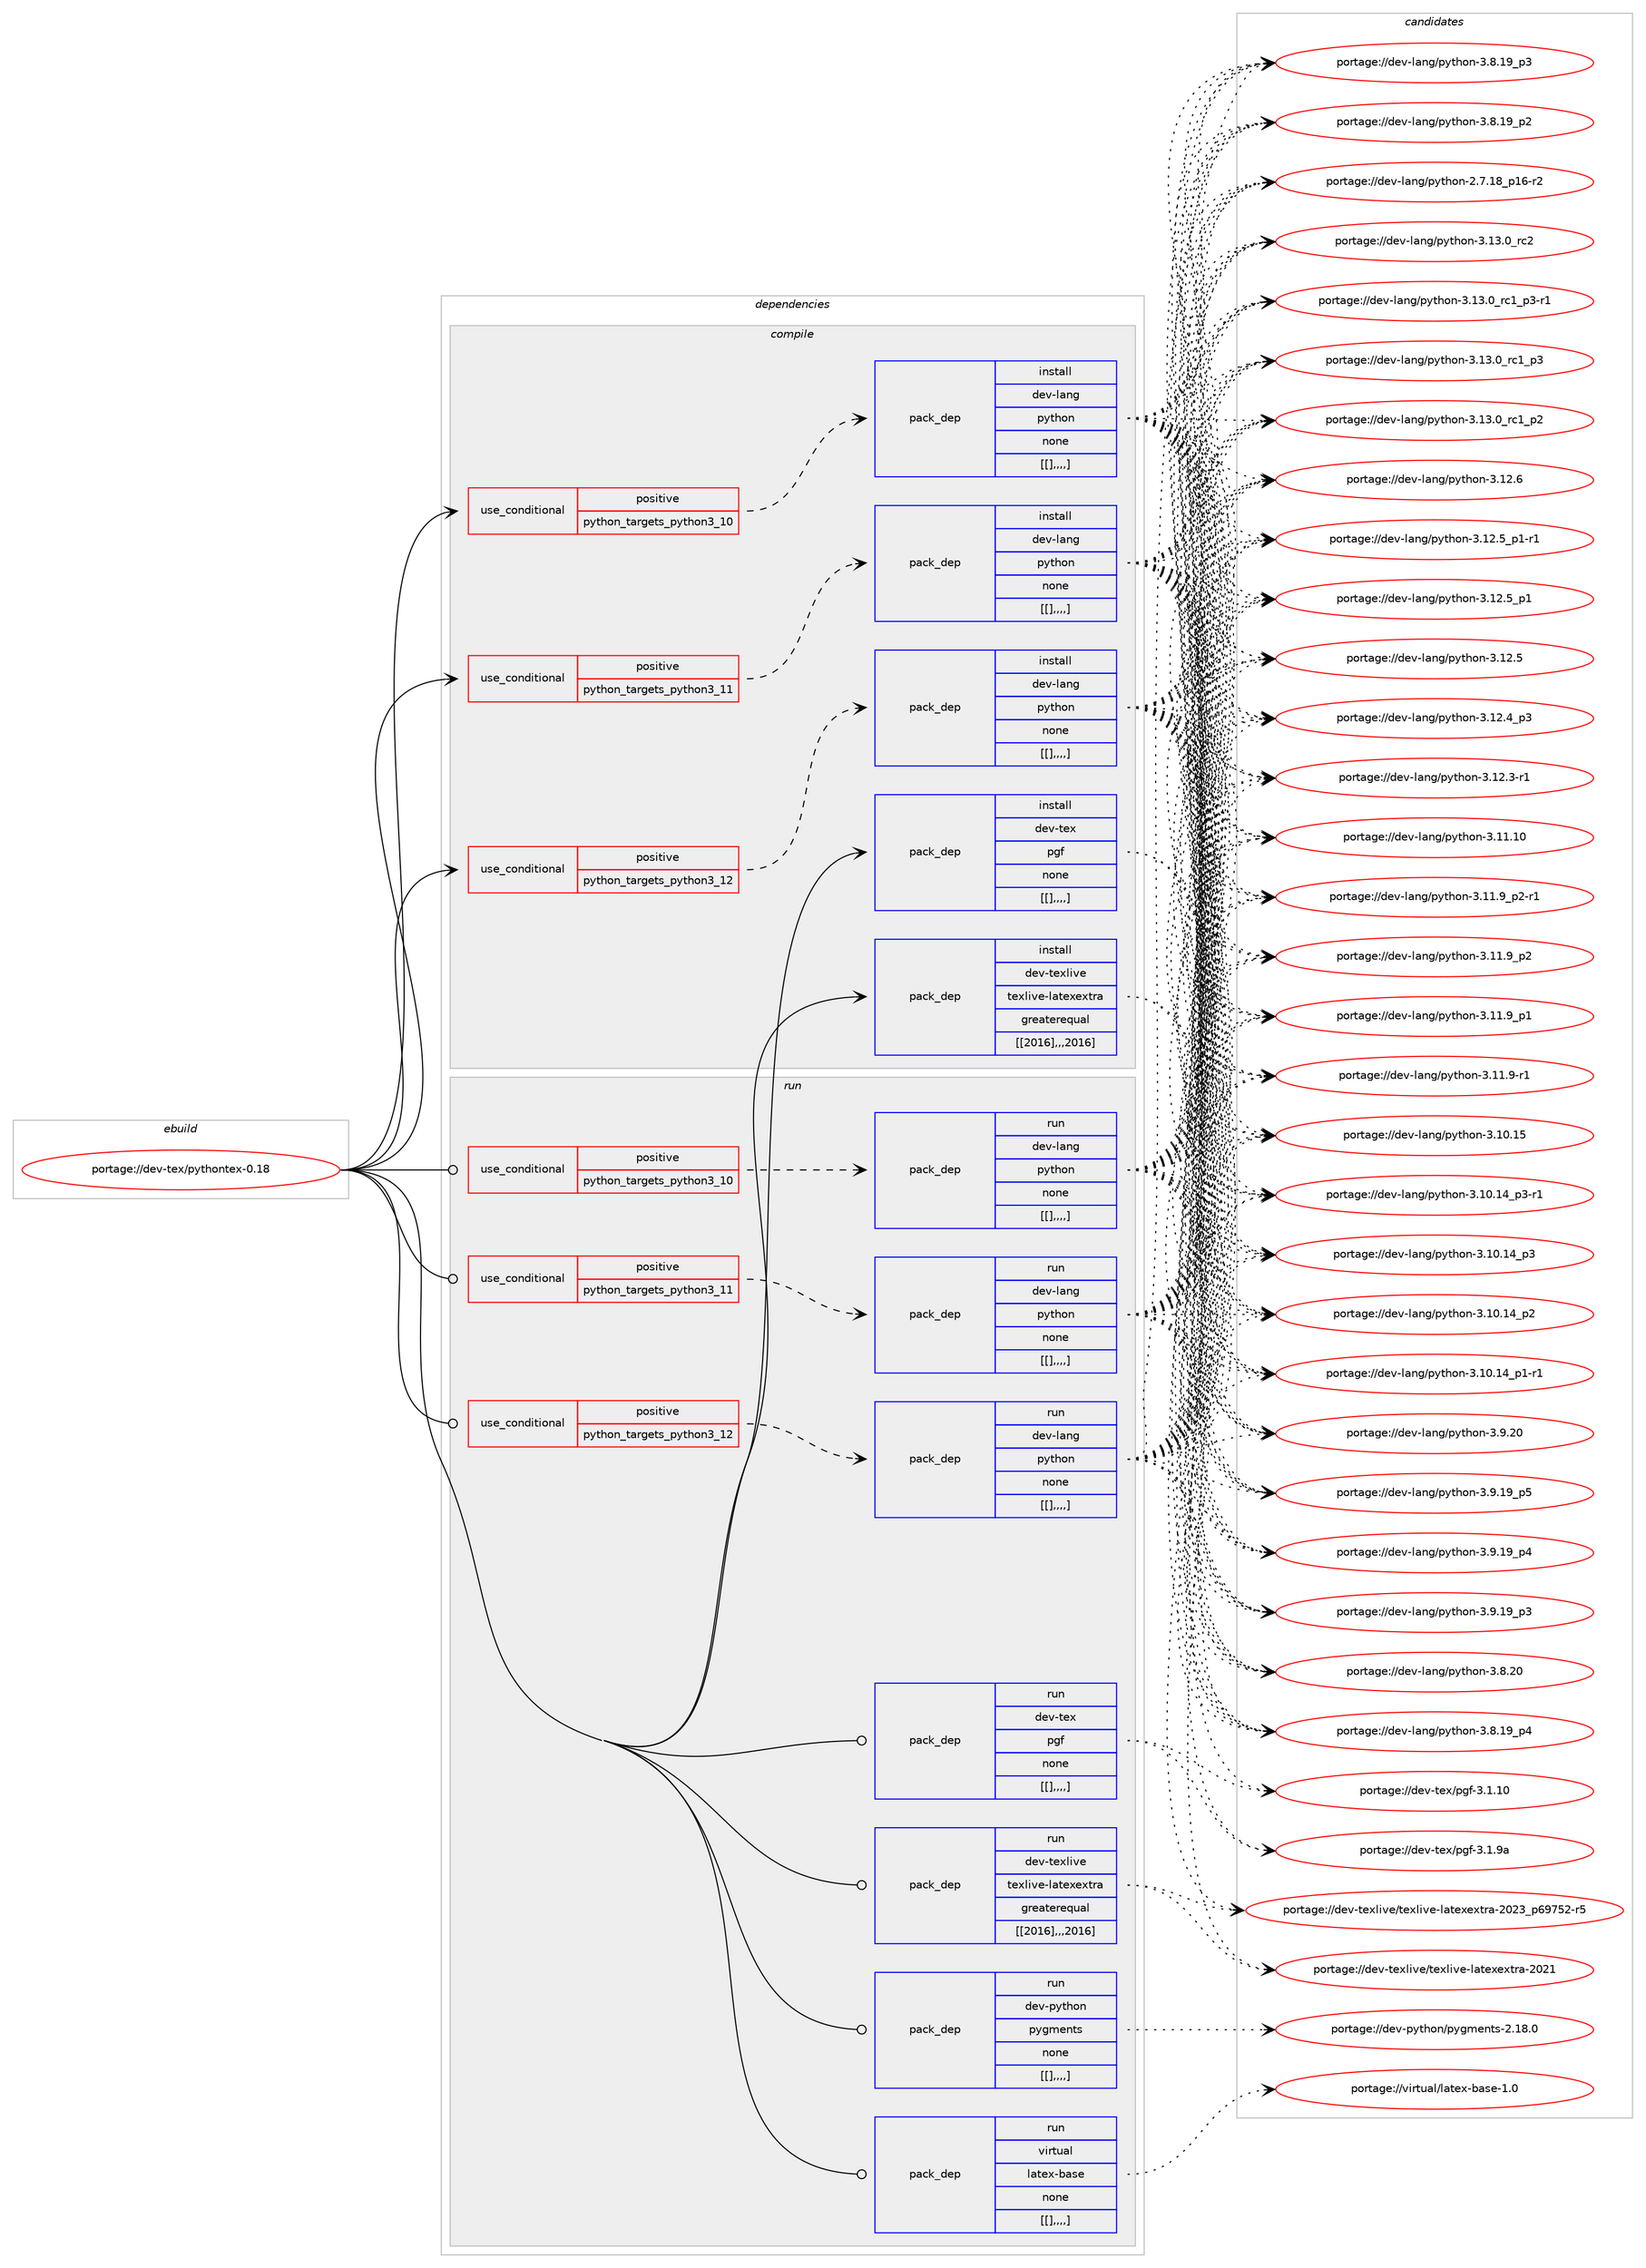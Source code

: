 digraph prolog {

# *************
# Graph options
# *************

newrank=true;
concentrate=true;
compound=true;
graph [rankdir=LR,fontname=Helvetica,fontsize=10,ranksep=1.5];#, ranksep=2.5, nodesep=0.2];
edge  [arrowhead=vee];
node  [fontname=Helvetica,fontsize=10];

# **********
# The ebuild
# **********

subgraph cluster_leftcol {
color=gray;
label=<<i>ebuild</i>>;
id [label="portage://dev-tex/pythontex-0.18", color=red, width=4, href="../dev-tex/pythontex-0.18.svg"];
}

# ****************
# The dependencies
# ****************

subgraph cluster_midcol {
color=gray;
label=<<i>dependencies</i>>;
subgraph cluster_compile {
fillcolor="#eeeeee";
style=filled;
label=<<i>compile</i>>;
subgraph cond60837 {
dependency213336 [label=<<TABLE BORDER="0" CELLBORDER="1" CELLSPACING="0" CELLPADDING="4"><TR><TD ROWSPAN="3" CELLPADDING="10">use_conditional</TD></TR><TR><TD>positive</TD></TR><TR><TD>python_targets_python3_10</TD></TR></TABLE>>, shape=none, color=red];
subgraph pack151113 {
dependency213337 [label=<<TABLE BORDER="0" CELLBORDER="1" CELLSPACING="0" CELLPADDING="4" WIDTH="220"><TR><TD ROWSPAN="6" CELLPADDING="30">pack_dep</TD></TR><TR><TD WIDTH="110">install</TD></TR><TR><TD>dev-lang</TD></TR><TR><TD>python</TD></TR><TR><TD>none</TD></TR><TR><TD>[[],,,,]</TD></TR></TABLE>>, shape=none, color=blue];
}
dependency213336:e -> dependency213337:w [weight=20,style="dashed",arrowhead="vee"];
}
id:e -> dependency213336:w [weight=20,style="solid",arrowhead="vee"];
subgraph cond60838 {
dependency213338 [label=<<TABLE BORDER="0" CELLBORDER="1" CELLSPACING="0" CELLPADDING="4"><TR><TD ROWSPAN="3" CELLPADDING="10">use_conditional</TD></TR><TR><TD>positive</TD></TR><TR><TD>python_targets_python3_11</TD></TR></TABLE>>, shape=none, color=red];
subgraph pack151114 {
dependency213339 [label=<<TABLE BORDER="0" CELLBORDER="1" CELLSPACING="0" CELLPADDING="4" WIDTH="220"><TR><TD ROWSPAN="6" CELLPADDING="30">pack_dep</TD></TR><TR><TD WIDTH="110">install</TD></TR><TR><TD>dev-lang</TD></TR><TR><TD>python</TD></TR><TR><TD>none</TD></TR><TR><TD>[[],,,,]</TD></TR></TABLE>>, shape=none, color=blue];
}
dependency213338:e -> dependency213339:w [weight=20,style="dashed",arrowhead="vee"];
}
id:e -> dependency213338:w [weight=20,style="solid",arrowhead="vee"];
subgraph cond60839 {
dependency213340 [label=<<TABLE BORDER="0" CELLBORDER="1" CELLSPACING="0" CELLPADDING="4"><TR><TD ROWSPAN="3" CELLPADDING="10">use_conditional</TD></TR><TR><TD>positive</TD></TR><TR><TD>python_targets_python3_12</TD></TR></TABLE>>, shape=none, color=red];
subgraph pack151115 {
dependency213341 [label=<<TABLE BORDER="0" CELLBORDER="1" CELLSPACING="0" CELLPADDING="4" WIDTH="220"><TR><TD ROWSPAN="6" CELLPADDING="30">pack_dep</TD></TR><TR><TD WIDTH="110">install</TD></TR><TR><TD>dev-lang</TD></TR><TR><TD>python</TD></TR><TR><TD>none</TD></TR><TR><TD>[[],,,,]</TD></TR></TABLE>>, shape=none, color=blue];
}
dependency213340:e -> dependency213341:w [weight=20,style="dashed",arrowhead="vee"];
}
id:e -> dependency213340:w [weight=20,style="solid",arrowhead="vee"];
subgraph pack151116 {
dependency213342 [label=<<TABLE BORDER="0" CELLBORDER="1" CELLSPACING="0" CELLPADDING="4" WIDTH="220"><TR><TD ROWSPAN="6" CELLPADDING="30">pack_dep</TD></TR><TR><TD WIDTH="110">install</TD></TR><TR><TD>dev-tex</TD></TR><TR><TD>pgf</TD></TR><TR><TD>none</TD></TR><TR><TD>[[],,,,]</TD></TR></TABLE>>, shape=none, color=blue];
}
id:e -> dependency213342:w [weight=20,style="solid",arrowhead="vee"];
subgraph pack151117 {
dependency213343 [label=<<TABLE BORDER="0" CELLBORDER="1" CELLSPACING="0" CELLPADDING="4" WIDTH="220"><TR><TD ROWSPAN="6" CELLPADDING="30">pack_dep</TD></TR><TR><TD WIDTH="110">install</TD></TR><TR><TD>dev-texlive</TD></TR><TR><TD>texlive-latexextra</TD></TR><TR><TD>greaterequal</TD></TR><TR><TD>[[2016],,,2016]</TD></TR></TABLE>>, shape=none, color=blue];
}
id:e -> dependency213343:w [weight=20,style="solid",arrowhead="vee"];
}
subgraph cluster_compileandrun {
fillcolor="#eeeeee";
style=filled;
label=<<i>compile and run</i>>;
}
subgraph cluster_run {
fillcolor="#eeeeee";
style=filled;
label=<<i>run</i>>;
subgraph cond60840 {
dependency213344 [label=<<TABLE BORDER="0" CELLBORDER="1" CELLSPACING="0" CELLPADDING="4"><TR><TD ROWSPAN="3" CELLPADDING="10">use_conditional</TD></TR><TR><TD>positive</TD></TR><TR><TD>python_targets_python3_10</TD></TR></TABLE>>, shape=none, color=red];
subgraph pack151118 {
dependency213345 [label=<<TABLE BORDER="0" CELLBORDER="1" CELLSPACING="0" CELLPADDING="4" WIDTH="220"><TR><TD ROWSPAN="6" CELLPADDING="30">pack_dep</TD></TR><TR><TD WIDTH="110">run</TD></TR><TR><TD>dev-lang</TD></TR><TR><TD>python</TD></TR><TR><TD>none</TD></TR><TR><TD>[[],,,,]</TD></TR></TABLE>>, shape=none, color=blue];
}
dependency213344:e -> dependency213345:w [weight=20,style="dashed",arrowhead="vee"];
}
id:e -> dependency213344:w [weight=20,style="solid",arrowhead="odot"];
subgraph cond60841 {
dependency213346 [label=<<TABLE BORDER="0" CELLBORDER="1" CELLSPACING="0" CELLPADDING="4"><TR><TD ROWSPAN="3" CELLPADDING="10">use_conditional</TD></TR><TR><TD>positive</TD></TR><TR><TD>python_targets_python3_11</TD></TR></TABLE>>, shape=none, color=red];
subgraph pack151119 {
dependency213347 [label=<<TABLE BORDER="0" CELLBORDER="1" CELLSPACING="0" CELLPADDING="4" WIDTH="220"><TR><TD ROWSPAN="6" CELLPADDING="30">pack_dep</TD></TR><TR><TD WIDTH="110">run</TD></TR><TR><TD>dev-lang</TD></TR><TR><TD>python</TD></TR><TR><TD>none</TD></TR><TR><TD>[[],,,,]</TD></TR></TABLE>>, shape=none, color=blue];
}
dependency213346:e -> dependency213347:w [weight=20,style="dashed",arrowhead="vee"];
}
id:e -> dependency213346:w [weight=20,style="solid",arrowhead="odot"];
subgraph cond60842 {
dependency213348 [label=<<TABLE BORDER="0" CELLBORDER="1" CELLSPACING="0" CELLPADDING="4"><TR><TD ROWSPAN="3" CELLPADDING="10">use_conditional</TD></TR><TR><TD>positive</TD></TR><TR><TD>python_targets_python3_12</TD></TR></TABLE>>, shape=none, color=red];
subgraph pack151120 {
dependency213349 [label=<<TABLE BORDER="0" CELLBORDER="1" CELLSPACING="0" CELLPADDING="4" WIDTH="220"><TR><TD ROWSPAN="6" CELLPADDING="30">pack_dep</TD></TR><TR><TD WIDTH="110">run</TD></TR><TR><TD>dev-lang</TD></TR><TR><TD>python</TD></TR><TR><TD>none</TD></TR><TR><TD>[[],,,,]</TD></TR></TABLE>>, shape=none, color=blue];
}
dependency213348:e -> dependency213349:w [weight=20,style="dashed",arrowhead="vee"];
}
id:e -> dependency213348:w [weight=20,style="solid",arrowhead="odot"];
subgraph pack151121 {
dependency213350 [label=<<TABLE BORDER="0" CELLBORDER="1" CELLSPACING="0" CELLPADDING="4" WIDTH="220"><TR><TD ROWSPAN="6" CELLPADDING="30">pack_dep</TD></TR><TR><TD WIDTH="110">run</TD></TR><TR><TD>dev-python</TD></TR><TR><TD>pygments</TD></TR><TR><TD>none</TD></TR><TR><TD>[[],,,,]</TD></TR></TABLE>>, shape=none, color=blue];
}
id:e -> dependency213350:w [weight=20,style="solid",arrowhead="odot"];
subgraph pack151122 {
dependency213351 [label=<<TABLE BORDER="0" CELLBORDER="1" CELLSPACING="0" CELLPADDING="4" WIDTH="220"><TR><TD ROWSPAN="6" CELLPADDING="30">pack_dep</TD></TR><TR><TD WIDTH="110">run</TD></TR><TR><TD>dev-tex</TD></TR><TR><TD>pgf</TD></TR><TR><TD>none</TD></TR><TR><TD>[[],,,,]</TD></TR></TABLE>>, shape=none, color=blue];
}
id:e -> dependency213351:w [weight=20,style="solid",arrowhead="odot"];
subgraph pack151123 {
dependency213352 [label=<<TABLE BORDER="0" CELLBORDER="1" CELLSPACING="0" CELLPADDING="4" WIDTH="220"><TR><TD ROWSPAN="6" CELLPADDING="30">pack_dep</TD></TR><TR><TD WIDTH="110">run</TD></TR><TR><TD>dev-texlive</TD></TR><TR><TD>texlive-latexextra</TD></TR><TR><TD>greaterequal</TD></TR><TR><TD>[[2016],,,2016]</TD></TR></TABLE>>, shape=none, color=blue];
}
id:e -> dependency213352:w [weight=20,style="solid",arrowhead="odot"];
subgraph pack151124 {
dependency213353 [label=<<TABLE BORDER="0" CELLBORDER="1" CELLSPACING="0" CELLPADDING="4" WIDTH="220"><TR><TD ROWSPAN="6" CELLPADDING="30">pack_dep</TD></TR><TR><TD WIDTH="110">run</TD></TR><TR><TD>virtual</TD></TR><TR><TD>latex-base</TD></TR><TR><TD>none</TD></TR><TR><TD>[[],,,,]</TD></TR></TABLE>>, shape=none, color=blue];
}
id:e -> dependency213353:w [weight=20,style="solid",arrowhead="odot"];
}
}

# **************
# The candidates
# **************

subgraph cluster_choices {
rank=same;
color=gray;
label=<<i>candidates</i>>;

subgraph choice151113 {
color=black;
nodesep=1;
choice10010111845108971101034711212111610411111045514649514648951149950 [label="portage://dev-lang/python-3.13.0_rc2", color=red, width=4,href="../dev-lang/python-3.13.0_rc2.svg"];
choice1001011184510897110103471121211161041111104551464951464895114994995112514511449 [label="portage://dev-lang/python-3.13.0_rc1_p3-r1", color=red, width=4,href="../dev-lang/python-3.13.0_rc1_p3-r1.svg"];
choice100101118451089711010347112121116104111110455146495146489511499499511251 [label="portage://dev-lang/python-3.13.0_rc1_p3", color=red, width=4,href="../dev-lang/python-3.13.0_rc1_p3.svg"];
choice100101118451089711010347112121116104111110455146495146489511499499511250 [label="portage://dev-lang/python-3.13.0_rc1_p2", color=red, width=4,href="../dev-lang/python-3.13.0_rc1_p2.svg"];
choice10010111845108971101034711212111610411111045514649504654 [label="portage://dev-lang/python-3.12.6", color=red, width=4,href="../dev-lang/python-3.12.6.svg"];
choice1001011184510897110103471121211161041111104551464950465395112494511449 [label="portage://dev-lang/python-3.12.5_p1-r1", color=red, width=4,href="../dev-lang/python-3.12.5_p1-r1.svg"];
choice100101118451089711010347112121116104111110455146495046539511249 [label="portage://dev-lang/python-3.12.5_p1", color=red, width=4,href="../dev-lang/python-3.12.5_p1.svg"];
choice10010111845108971101034711212111610411111045514649504653 [label="portage://dev-lang/python-3.12.5", color=red, width=4,href="../dev-lang/python-3.12.5.svg"];
choice100101118451089711010347112121116104111110455146495046529511251 [label="portage://dev-lang/python-3.12.4_p3", color=red, width=4,href="../dev-lang/python-3.12.4_p3.svg"];
choice100101118451089711010347112121116104111110455146495046514511449 [label="portage://dev-lang/python-3.12.3-r1", color=red, width=4,href="../dev-lang/python-3.12.3-r1.svg"];
choice1001011184510897110103471121211161041111104551464949464948 [label="portage://dev-lang/python-3.11.10", color=red, width=4,href="../dev-lang/python-3.11.10.svg"];
choice1001011184510897110103471121211161041111104551464949465795112504511449 [label="portage://dev-lang/python-3.11.9_p2-r1", color=red, width=4,href="../dev-lang/python-3.11.9_p2-r1.svg"];
choice100101118451089711010347112121116104111110455146494946579511250 [label="portage://dev-lang/python-3.11.9_p2", color=red, width=4,href="../dev-lang/python-3.11.9_p2.svg"];
choice100101118451089711010347112121116104111110455146494946579511249 [label="portage://dev-lang/python-3.11.9_p1", color=red, width=4,href="../dev-lang/python-3.11.9_p1.svg"];
choice100101118451089711010347112121116104111110455146494946574511449 [label="portage://dev-lang/python-3.11.9-r1", color=red, width=4,href="../dev-lang/python-3.11.9-r1.svg"];
choice1001011184510897110103471121211161041111104551464948464953 [label="portage://dev-lang/python-3.10.15", color=red, width=4,href="../dev-lang/python-3.10.15.svg"];
choice100101118451089711010347112121116104111110455146494846495295112514511449 [label="portage://dev-lang/python-3.10.14_p3-r1", color=red, width=4,href="../dev-lang/python-3.10.14_p3-r1.svg"];
choice10010111845108971101034711212111610411111045514649484649529511251 [label="portage://dev-lang/python-3.10.14_p3", color=red, width=4,href="../dev-lang/python-3.10.14_p3.svg"];
choice10010111845108971101034711212111610411111045514649484649529511250 [label="portage://dev-lang/python-3.10.14_p2", color=red, width=4,href="../dev-lang/python-3.10.14_p2.svg"];
choice100101118451089711010347112121116104111110455146494846495295112494511449 [label="portage://dev-lang/python-3.10.14_p1-r1", color=red, width=4,href="../dev-lang/python-3.10.14_p1-r1.svg"];
choice10010111845108971101034711212111610411111045514657465048 [label="portage://dev-lang/python-3.9.20", color=red, width=4,href="../dev-lang/python-3.9.20.svg"];
choice100101118451089711010347112121116104111110455146574649579511253 [label="portage://dev-lang/python-3.9.19_p5", color=red, width=4,href="../dev-lang/python-3.9.19_p5.svg"];
choice100101118451089711010347112121116104111110455146574649579511252 [label="portage://dev-lang/python-3.9.19_p4", color=red, width=4,href="../dev-lang/python-3.9.19_p4.svg"];
choice100101118451089711010347112121116104111110455146574649579511251 [label="portage://dev-lang/python-3.9.19_p3", color=red, width=4,href="../dev-lang/python-3.9.19_p3.svg"];
choice10010111845108971101034711212111610411111045514656465048 [label="portage://dev-lang/python-3.8.20", color=red, width=4,href="../dev-lang/python-3.8.20.svg"];
choice100101118451089711010347112121116104111110455146564649579511252 [label="portage://dev-lang/python-3.8.19_p4", color=red, width=4,href="../dev-lang/python-3.8.19_p4.svg"];
choice100101118451089711010347112121116104111110455146564649579511251 [label="portage://dev-lang/python-3.8.19_p3", color=red, width=4,href="../dev-lang/python-3.8.19_p3.svg"];
choice100101118451089711010347112121116104111110455146564649579511250 [label="portage://dev-lang/python-3.8.19_p2", color=red, width=4,href="../dev-lang/python-3.8.19_p2.svg"];
choice100101118451089711010347112121116104111110455046554649569511249544511450 [label="portage://dev-lang/python-2.7.18_p16-r2", color=red, width=4,href="../dev-lang/python-2.7.18_p16-r2.svg"];
dependency213337:e -> choice10010111845108971101034711212111610411111045514649514648951149950:w [style=dotted,weight="100"];
dependency213337:e -> choice1001011184510897110103471121211161041111104551464951464895114994995112514511449:w [style=dotted,weight="100"];
dependency213337:e -> choice100101118451089711010347112121116104111110455146495146489511499499511251:w [style=dotted,weight="100"];
dependency213337:e -> choice100101118451089711010347112121116104111110455146495146489511499499511250:w [style=dotted,weight="100"];
dependency213337:e -> choice10010111845108971101034711212111610411111045514649504654:w [style=dotted,weight="100"];
dependency213337:e -> choice1001011184510897110103471121211161041111104551464950465395112494511449:w [style=dotted,weight="100"];
dependency213337:e -> choice100101118451089711010347112121116104111110455146495046539511249:w [style=dotted,weight="100"];
dependency213337:e -> choice10010111845108971101034711212111610411111045514649504653:w [style=dotted,weight="100"];
dependency213337:e -> choice100101118451089711010347112121116104111110455146495046529511251:w [style=dotted,weight="100"];
dependency213337:e -> choice100101118451089711010347112121116104111110455146495046514511449:w [style=dotted,weight="100"];
dependency213337:e -> choice1001011184510897110103471121211161041111104551464949464948:w [style=dotted,weight="100"];
dependency213337:e -> choice1001011184510897110103471121211161041111104551464949465795112504511449:w [style=dotted,weight="100"];
dependency213337:e -> choice100101118451089711010347112121116104111110455146494946579511250:w [style=dotted,weight="100"];
dependency213337:e -> choice100101118451089711010347112121116104111110455146494946579511249:w [style=dotted,weight="100"];
dependency213337:e -> choice100101118451089711010347112121116104111110455146494946574511449:w [style=dotted,weight="100"];
dependency213337:e -> choice1001011184510897110103471121211161041111104551464948464953:w [style=dotted,weight="100"];
dependency213337:e -> choice100101118451089711010347112121116104111110455146494846495295112514511449:w [style=dotted,weight="100"];
dependency213337:e -> choice10010111845108971101034711212111610411111045514649484649529511251:w [style=dotted,weight="100"];
dependency213337:e -> choice10010111845108971101034711212111610411111045514649484649529511250:w [style=dotted,weight="100"];
dependency213337:e -> choice100101118451089711010347112121116104111110455146494846495295112494511449:w [style=dotted,weight="100"];
dependency213337:e -> choice10010111845108971101034711212111610411111045514657465048:w [style=dotted,weight="100"];
dependency213337:e -> choice100101118451089711010347112121116104111110455146574649579511253:w [style=dotted,weight="100"];
dependency213337:e -> choice100101118451089711010347112121116104111110455146574649579511252:w [style=dotted,weight="100"];
dependency213337:e -> choice100101118451089711010347112121116104111110455146574649579511251:w [style=dotted,weight="100"];
dependency213337:e -> choice10010111845108971101034711212111610411111045514656465048:w [style=dotted,weight="100"];
dependency213337:e -> choice100101118451089711010347112121116104111110455146564649579511252:w [style=dotted,weight="100"];
dependency213337:e -> choice100101118451089711010347112121116104111110455146564649579511251:w [style=dotted,weight="100"];
dependency213337:e -> choice100101118451089711010347112121116104111110455146564649579511250:w [style=dotted,weight="100"];
dependency213337:e -> choice100101118451089711010347112121116104111110455046554649569511249544511450:w [style=dotted,weight="100"];
}
subgraph choice151114 {
color=black;
nodesep=1;
choice10010111845108971101034711212111610411111045514649514648951149950 [label="portage://dev-lang/python-3.13.0_rc2", color=red, width=4,href="../dev-lang/python-3.13.0_rc2.svg"];
choice1001011184510897110103471121211161041111104551464951464895114994995112514511449 [label="portage://dev-lang/python-3.13.0_rc1_p3-r1", color=red, width=4,href="../dev-lang/python-3.13.0_rc1_p3-r1.svg"];
choice100101118451089711010347112121116104111110455146495146489511499499511251 [label="portage://dev-lang/python-3.13.0_rc1_p3", color=red, width=4,href="../dev-lang/python-3.13.0_rc1_p3.svg"];
choice100101118451089711010347112121116104111110455146495146489511499499511250 [label="portage://dev-lang/python-3.13.0_rc1_p2", color=red, width=4,href="../dev-lang/python-3.13.0_rc1_p2.svg"];
choice10010111845108971101034711212111610411111045514649504654 [label="portage://dev-lang/python-3.12.6", color=red, width=4,href="../dev-lang/python-3.12.6.svg"];
choice1001011184510897110103471121211161041111104551464950465395112494511449 [label="portage://dev-lang/python-3.12.5_p1-r1", color=red, width=4,href="../dev-lang/python-3.12.5_p1-r1.svg"];
choice100101118451089711010347112121116104111110455146495046539511249 [label="portage://dev-lang/python-3.12.5_p1", color=red, width=4,href="../dev-lang/python-3.12.5_p1.svg"];
choice10010111845108971101034711212111610411111045514649504653 [label="portage://dev-lang/python-3.12.5", color=red, width=4,href="../dev-lang/python-3.12.5.svg"];
choice100101118451089711010347112121116104111110455146495046529511251 [label="portage://dev-lang/python-3.12.4_p3", color=red, width=4,href="../dev-lang/python-3.12.4_p3.svg"];
choice100101118451089711010347112121116104111110455146495046514511449 [label="portage://dev-lang/python-3.12.3-r1", color=red, width=4,href="../dev-lang/python-3.12.3-r1.svg"];
choice1001011184510897110103471121211161041111104551464949464948 [label="portage://dev-lang/python-3.11.10", color=red, width=4,href="../dev-lang/python-3.11.10.svg"];
choice1001011184510897110103471121211161041111104551464949465795112504511449 [label="portage://dev-lang/python-3.11.9_p2-r1", color=red, width=4,href="../dev-lang/python-3.11.9_p2-r1.svg"];
choice100101118451089711010347112121116104111110455146494946579511250 [label="portage://dev-lang/python-3.11.9_p2", color=red, width=4,href="../dev-lang/python-3.11.9_p2.svg"];
choice100101118451089711010347112121116104111110455146494946579511249 [label="portage://dev-lang/python-3.11.9_p1", color=red, width=4,href="../dev-lang/python-3.11.9_p1.svg"];
choice100101118451089711010347112121116104111110455146494946574511449 [label="portage://dev-lang/python-3.11.9-r1", color=red, width=4,href="../dev-lang/python-3.11.9-r1.svg"];
choice1001011184510897110103471121211161041111104551464948464953 [label="portage://dev-lang/python-3.10.15", color=red, width=4,href="../dev-lang/python-3.10.15.svg"];
choice100101118451089711010347112121116104111110455146494846495295112514511449 [label="portage://dev-lang/python-3.10.14_p3-r1", color=red, width=4,href="../dev-lang/python-3.10.14_p3-r1.svg"];
choice10010111845108971101034711212111610411111045514649484649529511251 [label="portage://dev-lang/python-3.10.14_p3", color=red, width=4,href="../dev-lang/python-3.10.14_p3.svg"];
choice10010111845108971101034711212111610411111045514649484649529511250 [label="portage://dev-lang/python-3.10.14_p2", color=red, width=4,href="../dev-lang/python-3.10.14_p2.svg"];
choice100101118451089711010347112121116104111110455146494846495295112494511449 [label="portage://dev-lang/python-3.10.14_p1-r1", color=red, width=4,href="../dev-lang/python-3.10.14_p1-r1.svg"];
choice10010111845108971101034711212111610411111045514657465048 [label="portage://dev-lang/python-3.9.20", color=red, width=4,href="../dev-lang/python-3.9.20.svg"];
choice100101118451089711010347112121116104111110455146574649579511253 [label="portage://dev-lang/python-3.9.19_p5", color=red, width=4,href="../dev-lang/python-3.9.19_p5.svg"];
choice100101118451089711010347112121116104111110455146574649579511252 [label="portage://dev-lang/python-3.9.19_p4", color=red, width=4,href="../dev-lang/python-3.9.19_p4.svg"];
choice100101118451089711010347112121116104111110455146574649579511251 [label="portage://dev-lang/python-3.9.19_p3", color=red, width=4,href="../dev-lang/python-3.9.19_p3.svg"];
choice10010111845108971101034711212111610411111045514656465048 [label="portage://dev-lang/python-3.8.20", color=red, width=4,href="../dev-lang/python-3.8.20.svg"];
choice100101118451089711010347112121116104111110455146564649579511252 [label="portage://dev-lang/python-3.8.19_p4", color=red, width=4,href="../dev-lang/python-3.8.19_p4.svg"];
choice100101118451089711010347112121116104111110455146564649579511251 [label="portage://dev-lang/python-3.8.19_p3", color=red, width=4,href="../dev-lang/python-3.8.19_p3.svg"];
choice100101118451089711010347112121116104111110455146564649579511250 [label="portage://dev-lang/python-3.8.19_p2", color=red, width=4,href="../dev-lang/python-3.8.19_p2.svg"];
choice100101118451089711010347112121116104111110455046554649569511249544511450 [label="portage://dev-lang/python-2.7.18_p16-r2", color=red, width=4,href="../dev-lang/python-2.7.18_p16-r2.svg"];
dependency213339:e -> choice10010111845108971101034711212111610411111045514649514648951149950:w [style=dotted,weight="100"];
dependency213339:e -> choice1001011184510897110103471121211161041111104551464951464895114994995112514511449:w [style=dotted,weight="100"];
dependency213339:e -> choice100101118451089711010347112121116104111110455146495146489511499499511251:w [style=dotted,weight="100"];
dependency213339:e -> choice100101118451089711010347112121116104111110455146495146489511499499511250:w [style=dotted,weight="100"];
dependency213339:e -> choice10010111845108971101034711212111610411111045514649504654:w [style=dotted,weight="100"];
dependency213339:e -> choice1001011184510897110103471121211161041111104551464950465395112494511449:w [style=dotted,weight="100"];
dependency213339:e -> choice100101118451089711010347112121116104111110455146495046539511249:w [style=dotted,weight="100"];
dependency213339:e -> choice10010111845108971101034711212111610411111045514649504653:w [style=dotted,weight="100"];
dependency213339:e -> choice100101118451089711010347112121116104111110455146495046529511251:w [style=dotted,weight="100"];
dependency213339:e -> choice100101118451089711010347112121116104111110455146495046514511449:w [style=dotted,weight="100"];
dependency213339:e -> choice1001011184510897110103471121211161041111104551464949464948:w [style=dotted,weight="100"];
dependency213339:e -> choice1001011184510897110103471121211161041111104551464949465795112504511449:w [style=dotted,weight="100"];
dependency213339:e -> choice100101118451089711010347112121116104111110455146494946579511250:w [style=dotted,weight="100"];
dependency213339:e -> choice100101118451089711010347112121116104111110455146494946579511249:w [style=dotted,weight="100"];
dependency213339:e -> choice100101118451089711010347112121116104111110455146494946574511449:w [style=dotted,weight="100"];
dependency213339:e -> choice1001011184510897110103471121211161041111104551464948464953:w [style=dotted,weight="100"];
dependency213339:e -> choice100101118451089711010347112121116104111110455146494846495295112514511449:w [style=dotted,weight="100"];
dependency213339:e -> choice10010111845108971101034711212111610411111045514649484649529511251:w [style=dotted,weight="100"];
dependency213339:e -> choice10010111845108971101034711212111610411111045514649484649529511250:w [style=dotted,weight="100"];
dependency213339:e -> choice100101118451089711010347112121116104111110455146494846495295112494511449:w [style=dotted,weight="100"];
dependency213339:e -> choice10010111845108971101034711212111610411111045514657465048:w [style=dotted,weight="100"];
dependency213339:e -> choice100101118451089711010347112121116104111110455146574649579511253:w [style=dotted,weight="100"];
dependency213339:e -> choice100101118451089711010347112121116104111110455146574649579511252:w [style=dotted,weight="100"];
dependency213339:e -> choice100101118451089711010347112121116104111110455146574649579511251:w [style=dotted,weight="100"];
dependency213339:e -> choice10010111845108971101034711212111610411111045514656465048:w [style=dotted,weight="100"];
dependency213339:e -> choice100101118451089711010347112121116104111110455146564649579511252:w [style=dotted,weight="100"];
dependency213339:e -> choice100101118451089711010347112121116104111110455146564649579511251:w [style=dotted,weight="100"];
dependency213339:e -> choice100101118451089711010347112121116104111110455146564649579511250:w [style=dotted,weight="100"];
dependency213339:e -> choice100101118451089711010347112121116104111110455046554649569511249544511450:w [style=dotted,weight="100"];
}
subgraph choice151115 {
color=black;
nodesep=1;
choice10010111845108971101034711212111610411111045514649514648951149950 [label="portage://dev-lang/python-3.13.0_rc2", color=red, width=4,href="../dev-lang/python-3.13.0_rc2.svg"];
choice1001011184510897110103471121211161041111104551464951464895114994995112514511449 [label="portage://dev-lang/python-3.13.0_rc1_p3-r1", color=red, width=4,href="../dev-lang/python-3.13.0_rc1_p3-r1.svg"];
choice100101118451089711010347112121116104111110455146495146489511499499511251 [label="portage://dev-lang/python-3.13.0_rc1_p3", color=red, width=4,href="../dev-lang/python-3.13.0_rc1_p3.svg"];
choice100101118451089711010347112121116104111110455146495146489511499499511250 [label="portage://dev-lang/python-3.13.0_rc1_p2", color=red, width=4,href="../dev-lang/python-3.13.0_rc1_p2.svg"];
choice10010111845108971101034711212111610411111045514649504654 [label="portage://dev-lang/python-3.12.6", color=red, width=4,href="../dev-lang/python-3.12.6.svg"];
choice1001011184510897110103471121211161041111104551464950465395112494511449 [label="portage://dev-lang/python-3.12.5_p1-r1", color=red, width=4,href="../dev-lang/python-3.12.5_p1-r1.svg"];
choice100101118451089711010347112121116104111110455146495046539511249 [label="portage://dev-lang/python-3.12.5_p1", color=red, width=4,href="../dev-lang/python-3.12.5_p1.svg"];
choice10010111845108971101034711212111610411111045514649504653 [label="portage://dev-lang/python-3.12.5", color=red, width=4,href="../dev-lang/python-3.12.5.svg"];
choice100101118451089711010347112121116104111110455146495046529511251 [label="portage://dev-lang/python-3.12.4_p3", color=red, width=4,href="../dev-lang/python-3.12.4_p3.svg"];
choice100101118451089711010347112121116104111110455146495046514511449 [label="portage://dev-lang/python-3.12.3-r1", color=red, width=4,href="../dev-lang/python-3.12.3-r1.svg"];
choice1001011184510897110103471121211161041111104551464949464948 [label="portage://dev-lang/python-3.11.10", color=red, width=4,href="../dev-lang/python-3.11.10.svg"];
choice1001011184510897110103471121211161041111104551464949465795112504511449 [label="portage://dev-lang/python-3.11.9_p2-r1", color=red, width=4,href="../dev-lang/python-3.11.9_p2-r1.svg"];
choice100101118451089711010347112121116104111110455146494946579511250 [label="portage://dev-lang/python-3.11.9_p2", color=red, width=4,href="../dev-lang/python-3.11.9_p2.svg"];
choice100101118451089711010347112121116104111110455146494946579511249 [label="portage://dev-lang/python-3.11.9_p1", color=red, width=4,href="../dev-lang/python-3.11.9_p1.svg"];
choice100101118451089711010347112121116104111110455146494946574511449 [label="portage://dev-lang/python-3.11.9-r1", color=red, width=4,href="../dev-lang/python-3.11.9-r1.svg"];
choice1001011184510897110103471121211161041111104551464948464953 [label="portage://dev-lang/python-3.10.15", color=red, width=4,href="../dev-lang/python-3.10.15.svg"];
choice100101118451089711010347112121116104111110455146494846495295112514511449 [label="portage://dev-lang/python-3.10.14_p3-r1", color=red, width=4,href="../dev-lang/python-3.10.14_p3-r1.svg"];
choice10010111845108971101034711212111610411111045514649484649529511251 [label="portage://dev-lang/python-3.10.14_p3", color=red, width=4,href="../dev-lang/python-3.10.14_p3.svg"];
choice10010111845108971101034711212111610411111045514649484649529511250 [label="portage://dev-lang/python-3.10.14_p2", color=red, width=4,href="../dev-lang/python-3.10.14_p2.svg"];
choice100101118451089711010347112121116104111110455146494846495295112494511449 [label="portage://dev-lang/python-3.10.14_p1-r1", color=red, width=4,href="../dev-lang/python-3.10.14_p1-r1.svg"];
choice10010111845108971101034711212111610411111045514657465048 [label="portage://dev-lang/python-3.9.20", color=red, width=4,href="../dev-lang/python-3.9.20.svg"];
choice100101118451089711010347112121116104111110455146574649579511253 [label="portage://dev-lang/python-3.9.19_p5", color=red, width=4,href="../dev-lang/python-3.9.19_p5.svg"];
choice100101118451089711010347112121116104111110455146574649579511252 [label="portage://dev-lang/python-3.9.19_p4", color=red, width=4,href="../dev-lang/python-3.9.19_p4.svg"];
choice100101118451089711010347112121116104111110455146574649579511251 [label="portage://dev-lang/python-3.9.19_p3", color=red, width=4,href="../dev-lang/python-3.9.19_p3.svg"];
choice10010111845108971101034711212111610411111045514656465048 [label="portage://dev-lang/python-3.8.20", color=red, width=4,href="../dev-lang/python-3.8.20.svg"];
choice100101118451089711010347112121116104111110455146564649579511252 [label="portage://dev-lang/python-3.8.19_p4", color=red, width=4,href="../dev-lang/python-3.8.19_p4.svg"];
choice100101118451089711010347112121116104111110455146564649579511251 [label="portage://dev-lang/python-3.8.19_p3", color=red, width=4,href="../dev-lang/python-3.8.19_p3.svg"];
choice100101118451089711010347112121116104111110455146564649579511250 [label="portage://dev-lang/python-3.8.19_p2", color=red, width=4,href="../dev-lang/python-3.8.19_p2.svg"];
choice100101118451089711010347112121116104111110455046554649569511249544511450 [label="portage://dev-lang/python-2.7.18_p16-r2", color=red, width=4,href="../dev-lang/python-2.7.18_p16-r2.svg"];
dependency213341:e -> choice10010111845108971101034711212111610411111045514649514648951149950:w [style=dotted,weight="100"];
dependency213341:e -> choice1001011184510897110103471121211161041111104551464951464895114994995112514511449:w [style=dotted,weight="100"];
dependency213341:e -> choice100101118451089711010347112121116104111110455146495146489511499499511251:w [style=dotted,weight="100"];
dependency213341:e -> choice100101118451089711010347112121116104111110455146495146489511499499511250:w [style=dotted,weight="100"];
dependency213341:e -> choice10010111845108971101034711212111610411111045514649504654:w [style=dotted,weight="100"];
dependency213341:e -> choice1001011184510897110103471121211161041111104551464950465395112494511449:w [style=dotted,weight="100"];
dependency213341:e -> choice100101118451089711010347112121116104111110455146495046539511249:w [style=dotted,weight="100"];
dependency213341:e -> choice10010111845108971101034711212111610411111045514649504653:w [style=dotted,weight="100"];
dependency213341:e -> choice100101118451089711010347112121116104111110455146495046529511251:w [style=dotted,weight="100"];
dependency213341:e -> choice100101118451089711010347112121116104111110455146495046514511449:w [style=dotted,weight="100"];
dependency213341:e -> choice1001011184510897110103471121211161041111104551464949464948:w [style=dotted,weight="100"];
dependency213341:e -> choice1001011184510897110103471121211161041111104551464949465795112504511449:w [style=dotted,weight="100"];
dependency213341:e -> choice100101118451089711010347112121116104111110455146494946579511250:w [style=dotted,weight="100"];
dependency213341:e -> choice100101118451089711010347112121116104111110455146494946579511249:w [style=dotted,weight="100"];
dependency213341:e -> choice100101118451089711010347112121116104111110455146494946574511449:w [style=dotted,weight="100"];
dependency213341:e -> choice1001011184510897110103471121211161041111104551464948464953:w [style=dotted,weight="100"];
dependency213341:e -> choice100101118451089711010347112121116104111110455146494846495295112514511449:w [style=dotted,weight="100"];
dependency213341:e -> choice10010111845108971101034711212111610411111045514649484649529511251:w [style=dotted,weight="100"];
dependency213341:e -> choice10010111845108971101034711212111610411111045514649484649529511250:w [style=dotted,weight="100"];
dependency213341:e -> choice100101118451089711010347112121116104111110455146494846495295112494511449:w [style=dotted,weight="100"];
dependency213341:e -> choice10010111845108971101034711212111610411111045514657465048:w [style=dotted,weight="100"];
dependency213341:e -> choice100101118451089711010347112121116104111110455146574649579511253:w [style=dotted,weight="100"];
dependency213341:e -> choice100101118451089711010347112121116104111110455146574649579511252:w [style=dotted,weight="100"];
dependency213341:e -> choice100101118451089711010347112121116104111110455146574649579511251:w [style=dotted,weight="100"];
dependency213341:e -> choice10010111845108971101034711212111610411111045514656465048:w [style=dotted,weight="100"];
dependency213341:e -> choice100101118451089711010347112121116104111110455146564649579511252:w [style=dotted,weight="100"];
dependency213341:e -> choice100101118451089711010347112121116104111110455146564649579511251:w [style=dotted,weight="100"];
dependency213341:e -> choice100101118451089711010347112121116104111110455146564649579511250:w [style=dotted,weight="100"];
dependency213341:e -> choice100101118451089711010347112121116104111110455046554649569511249544511450:w [style=dotted,weight="100"];
}
subgraph choice151116 {
color=black;
nodesep=1;
choice100101118451161011204711210310245514649464948 [label="portage://dev-tex/pgf-3.1.10", color=red, width=4,href="../dev-tex/pgf-3.1.10.svg"];
choice100101118451161011204711210310245514649465797 [label="portage://dev-tex/pgf-3.1.9a", color=red, width=4,href="../dev-tex/pgf-3.1.9a.svg"];
dependency213342:e -> choice100101118451161011204711210310245514649464948:w [style=dotted,weight="100"];
dependency213342:e -> choice100101118451161011204711210310245514649465797:w [style=dotted,weight="100"];
}
subgraph choice151117 {
color=black;
nodesep=1;
choice100101118451161011201081051181014711610112010810511810145108971161011201011201161149745504850519511254575553504511453 [label="portage://dev-texlive/texlive-latexextra-2023_p69752-r5", color=red, width=4,href="../dev-texlive/texlive-latexextra-2023_p69752-r5.svg"];
choice10010111845116101120108105118101471161011201081051181014510897116101120101120116114974550485049 [label="portage://dev-texlive/texlive-latexextra-2021", color=red, width=4,href="../dev-texlive/texlive-latexextra-2021.svg"];
dependency213343:e -> choice100101118451161011201081051181014711610112010810511810145108971161011201011201161149745504850519511254575553504511453:w [style=dotted,weight="100"];
dependency213343:e -> choice10010111845116101120108105118101471161011201081051181014510897116101120101120116114974550485049:w [style=dotted,weight="100"];
}
subgraph choice151118 {
color=black;
nodesep=1;
choice10010111845108971101034711212111610411111045514649514648951149950 [label="portage://dev-lang/python-3.13.0_rc2", color=red, width=4,href="../dev-lang/python-3.13.0_rc2.svg"];
choice1001011184510897110103471121211161041111104551464951464895114994995112514511449 [label="portage://dev-lang/python-3.13.0_rc1_p3-r1", color=red, width=4,href="../dev-lang/python-3.13.0_rc1_p3-r1.svg"];
choice100101118451089711010347112121116104111110455146495146489511499499511251 [label="portage://dev-lang/python-3.13.0_rc1_p3", color=red, width=4,href="../dev-lang/python-3.13.0_rc1_p3.svg"];
choice100101118451089711010347112121116104111110455146495146489511499499511250 [label="portage://dev-lang/python-3.13.0_rc1_p2", color=red, width=4,href="../dev-lang/python-3.13.0_rc1_p2.svg"];
choice10010111845108971101034711212111610411111045514649504654 [label="portage://dev-lang/python-3.12.6", color=red, width=4,href="../dev-lang/python-3.12.6.svg"];
choice1001011184510897110103471121211161041111104551464950465395112494511449 [label="portage://dev-lang/python-3.12.5_p1-r1", color=red, width=4,href="../dev-lang/python-3.12.5_p1-r1.svg"];
choice100101118451089711010347112121116104111110455146495046539511249 [label="portage://dev-lang/python-3.12.5_p1", color=red, width=4,href="../dev-lang/python-3.12.5_p1.svg"];
choice10010111845108971101034711212111610411111045514649504653 [label="portage://dev-lang/python-3.12.5", color=red, width=4,href="../dev-lang/python-3.12.5.svg"];
choice100101118451089711010347112121116104111110455146495046529511251 [label="portage://dev-lang/python-3.12.4_p3", color=red, width=4,href="../dev-lang/python-3.12.4_p3.svg"];
choice100101118451089711010347112121116104111110455146495046514511449 [label="portage://dev-lang/python-3.12.3-r1", color=red, width=4,href="../dev-lang/python-3.12.3-r1.svg"];
choice1001011184510897110103471121211161041111104551464949464948 [label="portage://dev-lang/python-3.11.10", color=red, width=4,href="../dev-lang/python-3.11.10.svg"];
choice1001011184510897110103471121211161041111104551464949465795112504511449 [label="portage://dev-lang/python-3.11.9_p2-r1", color=red, width=4,href="../dev-lang/python-3.11.9_p2-r1.svg"];
choice100101118451089711010347112121116104111110455146494946579511250 [label="portage://dev-lang/python-3.11.9_p2", color=red, width=4,href="../dev-lang/python-3.11.9_p2.svg"];
choice100101118451089711010347112121116104111110455146494946579511249 [label="portage://dev-lang/python-3.11.9_p1", color=red, width=4,href="../dev-lang/python-3.11.9_p1.svg"];
choice100101118451089711010347112121116104111110455146494946574511449 [label="portage://dev-lang/python-3.11.9-r1", color=red, width=4,href="../dev-lang/python-3.11.9-r1.svg"];
choice1001011184510897110103471121211161041111104551464948464953 [label="portage://dev-lang/python-3.10.15", color=red, width=4,href="../dev-lang/python-3.10.15.svg"];
choice100101118451089711010347112121116104111110455146494846495295112514511449 [label="portage://dev-lang/python-3.10.14_p3-r1", color=red, width=4,href="../dev-lang/python-3.10.14_p3-r1.svg"];
choice10010111845108971101034711212111610411111045514649484649529511251 [label="portage://dev-lang/python-3.10.14_p3", color=red, width=4,href="../dev-lang/python-3.10.14_p3.svg"];
choice10010111845108971101034711212111610411111045514649484649529511250 [label="portage://dev-lang/python-3.10.14_p2", color=red, width=4,href="../dev-lang/python-3.10.14_p2.svg"];
choice100101118451089711010347112121116104111110455146494846495295112494511449 [label="portage://dev-lang/python-3.10.14_p1-r1", color=red, width=4,href="../dev-lang/python-3.10.14_p1-r1.svg"];
choice10010111845108971101034711212111610411111045514657465048 [label="portage://dev-lang/python-3.9.20", color=red, width=4,href="../dev-lang/python-3.9.20.svg"];
choice100101118451089711010347112121116104111110455146574649579511253 [label="portage://dev-lang/python-3.9.19_p5", color=red, width=4,href="../dev-lang/python-3.9.19_p5.svg"];
choice100101118451089711010347112121116104111110455146574649579511252 [label="portage://dev-lang/python-3.9.19_p4", color=red, width=4,href="../dev-lang/python-3.9.19_p4.svg"];
choice100101118451089711010347112121116104111110455146574649579511251 [label="portage://dev-lang/python-3.9.19_p3", color=red, width=4,href="../dev-lang/python-3.9.19_p3.svg"];
choice10010111845108971101034711212111610411111045514656465048 [label="portage://dev-lang/python-3.8.20", color=red, width=4,href="../dev-lang/python-3.8.20.svg"];
choice100101118451089711010347112121116104111110455146564649579511252 [label="portage://dev-lang/python-3.8.19_p4", color=red, width=4,href="../dev-lang/python-3.8.19_p4.svg"];
choice100101118451089711010347112121116104111110455146564649579511251 [label="portage://dev-lang/python-3.8.19_p3", color=red, width=4,href="../dev-lang/python-3.8.19_p3.svg"];
choice100101118451089711010347112121116104111110455146564649579511250 [label="portage://dev-lang/python-3.8.19_p2", color=red, width=4,href="../dev-lang/python-3.8.19_p2.svg"];
choice100101118451089711010347112121116104111110455046554649569511249544511450 [label="portage://dev-lang/python-2.7.18_p16-r2", color=red, width=4,href="../dev-lang/python-2.7.18_p16-r2.svg"];
dependency213345:e -> choice10010111845108971101034711212111610411111045514649514648951149950:w [style=dotted,weight="100"];
dependency213345:e -> choice1001011184510897110103471121211161041111104551464951464895114994995112514511449:w [style=dotted,weight="100"];
dependency213345:e -> choice100101118451089711010347112121116104111110455146495146489511499499511251:w [style=dotted,weight="100"];
dependency213345:e -> choice100101118451089711010347112121116104111110455146495146489511499499511250:w [style=dotted,weight="100"];
dependency213345:e -> choice10010111845108971101034711212111610411111045514649504654:w [style=dotted,weight="100"];
dependency213345:e -> choice1001011184510897110103471121211161041111104551464950465395112494511449:w [style=dotted,weight="100"];
dependency213345:e -> choice100101118451089711010347112121116104111110455146495046539511249:w [style=dotted,weight="100"];
dependency213345:e -> choice10010111845108971101034711212111610411111045514649504653:w [style=dotted,weight="100"];
dependency213345:e -> choice100101118451089711010347112121116104111110455146495046529511251:w [style=dotted,weight="100"];
dependency213345:e -> choice100101118451089711010347112121116104111110455146495046514511449:w [style=dotted,weight="100"];
dependency213345:e -> choice1001011184510897110103471121211161041111104551464949464948:w [style=dotted,weight="100"];
dependency213345:e -> choice1001011184510897110103471121211161041111104551464949465795112504511449:w [style=dotted,weight="100"];
dependency213345:e -> choice100101118451089711010347112121116104111110455146494946579511250:w [style=dotted,weight="100"];
dependency213345:e -> choice100101118451089711010347112121116104111110455146494946579511249:w [style=dotted,weight="100"];
dependency213345:e -> choice100101118451089711010347112121116104111110455146494946574511449:w [style=dotted,weight="100"];
dependency213345:e -> choice1001011184510897110103471121211161041111104551464948464953:w [style=dotted,weight="100"];
dependency213345:e -> choice100101118451089711010347112121116104111110455146494846495295112514511449:w [style=dotted,weight="100"];
dependency213345:e -> choice10010111845108971101034711212111610411111045514649484649529511251:w [style=dotted,weight="100"];
dependency213345:e -> choice10010111845108971101034711212111610411111045514649484649529511250:w [style=dotted,weight="100"];
dependency213345:e -> choice100101118451089711010347112121116104111110455146494846495295112494511449:w [style=dotted,weight="100"];
dependency213345:e -> choice10010111845108971101034711212111610411111045514657465048:w [style=dotted,weight="100"];
dependency213345:e -> choice100101118451089711010347112121116104111110455146574649579511253:w [style=dotted,weight="100"];
dependency213345:e -> choice100101118451089711010347112121116104111110455146574649579511252:w [style=dotted,weight="100"];
dependency213345:e -> choice100101118451089711010347112121116104111110455146574649579511251:w [style=dotted,weight="100"];
dependency213345:e -> choice10010111845108971101034711212111610411111045514656465048:w [style=dotted,weight="100"];
dependency213345:e -> choice100101118451089711010347112121116104111110455146564649579511252:w [style=dotted,weight="100"];
dependency213345:e -> choice100101118451089711010347112121116104111110455146564649579511251:w [style=dotted,weight="100"];
dependency213345:e -> choice100101118451089711010347112121116104111110455146564649579511250:w [style=dotted,weight="100"];
dependency213345:e -> choice100101118451089711010347112121116104111110455046554649569511249544511450:w [style=dotted,weight="100"];
}
subgraph choice151119 {
color=black;
nodesep=1;
choice10010111845108971101034711212111610411111045514649514648951149950 [label="portage://dev-lang/python-3.13.0_rc2", color=red, width=4,href="../dev-lang/python-3.13.0_rc2.svg"];
choice1001011184510897110103471121211161041111104551464951464895114994995112514511449 [label="portage://dev-lang/python-3.13.0_rc1_p3-r1", color=red, width=4,href="../dev-lang/python-3.13.0_rc1_p3-r1.svg"];
choice100101118451089711010347112121116104111110455146495146489511499499511251 [label="portage://dev-lang/python-3.13.0_rc1_p3", color=red, width=4,href="../dev-lang/python-3.13.0_rc1_p3.svg"];
choice100101118451089711010347112121116104111110455146495146489511499499511250 [label="portage://dev-lang/python-3.13.0_rc1_p2", color=red, width=4,href="../dev-lang/python-3.13.0_rc1_p2.svg"];
choice10010111845108971101034711212111610411111045514649504654 [label="portage://dev-lang/python-3.12.6", color=red, width=4,href="../dev-lang/python-3.12.6.svg"];
choice1001011184510897110103471121211161041111104551464950465395112494511449 [label="portage://dev-lang/python-3.12.5_p1-r1", color=red, width=4,href="../dev-lang/python-3.12.5_p1-r1.svg"];
choice100101118451089711010347112121116104111110455146495046539511249 [label="portage://dev-lang/python-3.12.5_p1", color=red, width=4,href="../dev-lang/python-3.12.5_p1.svg"];
choice10010111845108971101034711212111610411111045514649504653 [label="portage://dev-lang/python-3.12.5", color=red, width=4,href="../dev-lang/python-3.12.5.svg"];
choice100101118451089711010347112121116104111110455146495046529511251 [label="portage://dev-lang/python-3.12.4_p3", color=red, width=4,href="../dev-lang/python-3.12.4_p3.svg"];
choice100101118451089711010347112121116104111110455146495046514511449 [label="portage://dev-lang/python-3.12.3-r1", color=red, width=4,href="../dev-lang/python-3.12.3-r1.svg"];
choice1001011184510897110103471121211161041111104551464949464948 [label="portage://dev-lang/python-3.11.10", color=red, width=4,href="../dev-lang/python-3.11.10.svg"];
choice1001011184510897110103471121211161041111104551464949465795112504511449 [label="portage://dev-lang/python-3.11.9_p2-r1", color=red, width=4,href="../dev-lang/python-3.11.9_p2-r1.svg"];
choice100101118451089711010347112121116104111110455146494946579511250 [label="portage://dev-lang/python-3.11.9_p2", color=red, width=4,href="../dev-lang/python-3.11.9_p2.svg"];
choice100101118451089711010347112121116104111110455146494946579511249 [label="portage://dev-lang/python-3.11.9_p1", color=red, width=4,href="../dev-lang/python-3.11.9_p1.svg"];
choice100101118451089711010347112121116104111110455146494946574511449 [label="portage://dev-lang/python-3.11.9-r1", color=red, width=4,href="../dev-lang/python-3.11.9-r1.svg"];
choice1001011184510897110103471121211161041111104551464948464953 [label="portage://dev-lang/python-3.10.15", color=red, width=4,href="../dev-lang/python-3.10.15.svg"];
choice100101118451089711010347112121116104111110455146494846495295112514511449 [label="portage://dev-lang/python-3.10.14_p3-r1", color=red, width=4,href="../dev-lang/python-3.10.14_p3-r1.svg"];
choice10010111845108971101034711212111610411111045514649484649529511251 [label="portage://dev-lang/python-3.10.14_p3", color=red, width=4,href="../dev-lang/python-3.10.14_p3.svg"];
choice10010111845108971101034711212111610411111045514649484649529511250 [label="portage://dev-lang/python-3.10.14_p2", color=red, width=4,href="../dev-lang/python-3.10.14_p2.svg"];
choice100101118451089711010347112121116104111110455146494846495295112494511449 [label="portage://dev-lang/python-3.10.14_p1-r1", color=red, width=4,href="../dev-lang/python-3.10.14_p1-r1.svg"];
choice10010111845108971101034711212111610411111045514657465048 [label="portage://dev-lang/python-3.9.20", color=red, width=4,href="../dev-lang/python-3.9.20.svg"];
choice100101118451089711010347112121116104111110455146574649579511253 [label="portage://dev-lang/python-3.9.19_p5", color=red, width=4,href="../dev-lang/python-3.9.19_p5.svg"];
choice100101118451089711010347112121116104111110455146574649579511252 [label="portage://dev-lang/python-3.9.19_p4", color=red, width=4,href="../dev-lang/python-3.9.19_p4.svg"];
choice100101118451089711010347112121116104111110455146574649579511251 [label="portage://dev-lang/python-3.9.19_p3", color=red, width=4,href="../dev-lang/python-3.9.19_p3.svg"];
choice10010111845108971101034711212111610411111045514656465048 [label="portage://dev-lang/python-3.8.20", color=red, width=4,href="../dev-lang/python-3.8.20.svg"];
choice100101118451089711010347112121116104111110455146564649579511252 [label="portage://dev-lang/python-3.8.19_p4", color=red, width=4,href="../dev-lang/python-3.8.19_p4.svg"];
choice100101118451089711010347112121116104111110455146564649579511251 [label="portage://dev-lang/python-3.8.19_p3", color=red, width=4,href="../dev-lang/python-3.8.19_p3.svg"];
choice100101118451089711010347112121116104111110455146564649579511250 [label="portage://dev-lang/python-3.8.19_p2", color=red, width=4,href="../dev-lang/python-3.8.19_p2.svg"];
choice100101118451089711010347112121116104111110455046554649569511249544511450 [label="portage://dev-lang/python-2.7.18_p16-r2", color=red, width=4,href="../dev-lang/python-2.7.18_p16-r2.svg"];
dependency213347:e -> choice10010111845108971101034711212111610411111045514649514648951149950:w [style=dotted,weight="100"];
dependency213347:e -> choice1001011184510897110103471121211161041111104551464951464895114994995112514511449:w [style=dotted,weight="100"];
dependency213347:e -> choice100101118451089711010347112121116104111110455146495146489511499499511251:w [style=dotted,weight="100"];
dependency213347:e -> choice100101118451089711010347112121116104111110455146495146489511499499511250:w [style=dotted,weight="100"];
dependency213347:e -> choice10010111845108971101034711212111610411111045514649504654:w [style=dotted,weight="100"];
dependency213347:e -> choice1001011184510897110103471121211161041111104551464950465395112494511449:w [style=dotted,weight="100"];
dependency213347:e -> choice100101118451089711010347112121116104111110455146495046539511249:w [style=dotted,weight="100"];
dependency213347:e -> choice10010111845108971101034711212111610411111045514649504653:w [style=dotted,weight="100"];
dependency213347:e -> choice100101118451089711010347112121116104111110455146495046529511251:w [style=dotted,weight="100"];
dependency213347:e -> choice100101118451089711010347112121116104111110455146495046514511449:w [style=dotted,weight="100"];
dependency213347:e -> choice1001011184510897110103471121211161041111104551464949464948:w [style=dotted,weight="100"];
dependency213347:e -> choice1001011184510897110103471121211161041111104551464949465795112504511449:w [style=dotted,weight="100"];
dependency213347:e -> choice100101118451089711010347112121116104111110455146494946579511250:w [style=dotted,weight="100"];
dependency213347:e -> choice100101118451089711010347112121116104111110455146494946579511249:w [style=dotted,weight="100"];
dependency213347:e -> choice100101118451089711010347112121116104111110455146494946574511449:w [style=dotted,weight="100"];
dependency213347:e -> choice1001011184510897110103471121211161041111104551464948464953:w [style=dotted,weight="100"];
dependency213347:e -> choice100101118451089711010347112121116104111110455146494846495295112514511449:w [style=dotted,weight="100"];
dependency213347:e -> choice10010111845108971101034711212111610411111045514649484649529511251:w [style=dotted,weight="100"];
dependency213347:e -> choice10010111845108971101034711212111610411111045514649484649529511250:w [style=dotted,weight="100"];
dependency213347:e -> choice100101118451089711010347112121116104111110455146494846495295112494511449:w [style=dotted,weight="100"];
dependency213347:e -> choice10010111845108971101034711212111610411111045514657465048:w [style=dotted,weight="100"];
dependency213347:e -> choice100101118451089711010347112121116104111110455146574649579511253:w [style=dotted,weight="100"];
dependency213347:e -> choice100101118451089711010347112121116104111110455146574649579511252:w [style=dotted,weight="100"];
dependency213347:e -> choice100101118451089711010347112121116104111110455146574649579511251:w [style=dotted,weight="100"];
dependency213347:e -> choice10010111845108971101034711212111610411111045514656465048:w [style=dotted,weight="100"];
dependency213347:e -> choice100101118451089711010347112121116104111110455146564649579511252:w [style=dotted,weight="100"];
dependency213347:e -> choice100101118451089711010347112121116104111110455146564649579511251:w [style=dotted,weight="100"];
dependency213347:e -> choice100101118451089711010347112121116104111110455146564649579511250:w [style=dotted,weight="100"];
dependency213347:e -> choice100101118451089711010347112121116104111110455046554649569511249544511450:w [style=dotted,weight="100"];
}
subgraph choice151120 {
color=black;
nodesep=1;
choice10010111845108971101034711212111610411111045514649514648951149950 [label="portage://dev-lang/python-3.13.0_rc2", color=red, width=4,href="../dev-lang/python-3.13.0_rc2.svg"];
choice1001011184510897110103471121211161041111104551464951464895114994995112514511449 [label="portage://dev-lang/python-3.13.0_rc1_p3-r1", color=red, width=4,href="../dev-lang/python-3.13.0_rc1_p3-r1.svg"];
choice100101118451089711010347112121116104111110455146495146489511499499511251 [label="portage://dev-lang/python-3.13.0_rc1_p3", color=red, width=4,href="../dev-lang/python-3.13.0_rc1_p3.svg"];
choice100101118451089711010347112121116104111110455146495146489511499499511250 [label="portage://dev-lang/python-3.13.0_rc1_p2", color=red, width=4,href="../dev-lang/python-3.13.0_rc1_p2.svg"];
choice10010111845108971101034711212111610411111045514649504654 [label="portage://dev-lang/python-3.12.6", color=red, width=4,href="../dev-lang/python-3.12.6.svg"];
choice1001011184510897110103471121211161041111104551464950465395112494511449 [label="portage://dev-lang/python-3.12.5_p1-r1", color=red, width=4,href="../dev-lang/python-3.12.5_p1-r1.svg"];
choice100101118451089711010347112121116104111110455146495046539511249 [label="portage://dev-lang/python-3.12.5_p1", color=red, width=4,href="../dev-lang/python-3.12.5_p1.svg"];
choice10010111845108971101034711212111610411111045514649504653 [label="portage://dev-lang/python-3.12.5", color=red, width=4,href="../dev-lang/python-3.12.5.svg"];
choice100101118451089711010347112121116104111110455146495046529511251 [label="portage://dev-lang/python-3.12.4_p3", color=red, width=4,href="../dev-lang/python-3.12.4_p3.svg"];
choice100101118451089711010347112121116104111110455146495046514511449 [label="portage://dev-lang/python-3.12.3-r1", color=red, width=4,href="../dev-lang/python-3.12.3-r1.svg"];
choice1001011184510897110103471121211161041111104551464949464948 [label="portage://dev-lang/python-3.11.10", color=red, width=4,href="../dev-lang/python-3.11.10.svg"];
choice1001011184510897110103471121211161041111104551464949465795112504511449 [label="portage://dev-lang/python-3.11.9_p2-r1", color=red, width=4,href="../dev-lang/python-3.11.9_p2-r1.svg"];
choice100101118451089711010347112121116104111110455146494946579511250 [label="portage://dev-lang/python-3.11.9_p2", color=red, width=4,href="../dev-lang/python-3.11.9_p2.svg"];
choice100101118451089711010347112121116104111110455146494946579511249 [label="portage://dev-lang/python-3.11.9_p1", color=red, width=4,href="../dev-lang/python-3.11.9_p1.svg"];
choice100101118451089711010347112121116104111110455146494946574511449 [label="portage://dev-lang/python-3.11.9-r1", color=red, width=4,href="../dev-lang/python-3.11.9-r1.svg"];
choice1001011184510897110103471121211161041111104551464948464953 [label="portage://dev-lang/python-3.10.15", color=red, width=4,href="../dev-lang/python-3.10.15.svg"];
choice100101118451089711010347112121116104111110455146494846495295112514511449 [label="portage://dev-lang/python-3.10.14_p3-r1", color=red, width=4,href="../dev-lang/python-3.10.14_p3-r1.svg"];
choice10010111845108971101034711212111610411111045514649484649529511251 [label="portage://dev-lang/python-3.10.14_p3", color=red, width=4,href="../dev-lang/python-3.10.14_p3.svg"];
choice10010111845108971101034711212111610411111045514649484649529511250 [label="portage://dev-lang/python-3.10.14_p2", color=red, width=4,href="../dev-lang/python-3.10.14_p2.svg"];
choice100101118451089711010347112121116104111110455146494846495295112494511449 [label="portage://dev-lang/python-3.10.14_p1-r1", color=red, width=4,href="../dev-lang/python-3.10.14_p1-r1.svg"];
choice10010111845108971101034711212111610411111045514657465048 [label="portage://dev-lang/python-3.9.20", color=red, width=4,href="../dev-lang/python-3.9.20.svg"];
choice100101118451089711010347112121116104111110455146574649579511253 [label="portage://dev-lang/python-3.9.19_p5", color=red, width=4,href="../dev-lang/python-3.9.19_p5.svg"];
choice100101118451089711010347112121116104111110455146574649579511252 [label="portage://dev-lang/python-3.9.19_p4", color=red, width=4,href="../dev-lang/python-3.9.19_p4.svg"];
choice100101118451089711010347112121116104111110455146574649579511251 [label="portage://dev-lang/python-3.9.19_p3", color=red, width=4,href="../dev-lang/python-3.9.19_p3.svg"];
choice10010111845108971101034711212111610411111045514656465048 [label="portage://dev-lang/python-3.8.20", color=red, width=4,href="../dev-lang/python-3.8.20.svg"];
choice100101118451089711010347112121116104111110455146564649579511252 [label="portage://dev-lang/python-3.8.19_p4", color=red, width=4,href="../dev-lang/python-3.8.19_p4.svg"];
choice100101118451089711010347112121116104111110455146564649579511251 [label="portage://dev-lang/python-3.8.19_p3", color=red, width=4,href="../dev-lang/python-3.8.19_p3.svg"];
choice100101118451089711010347112121116104111110455146564649579511250 [label="portage://dev-lang/python-3.8.19_p2", color=red, width=4,href="../dev-lang/python-3.8.19_p2.svg"];
choice100101118451089711010347112121116104111110455046554649569511249544511450 [label="portage://dev-lang/python-2.7.18_p16-r2", color=red, width=4,href="../dev-lang/python-2.7.18_p16-r2.svg"];
dependency213349:e -> choice10010111845108971101034711212111610411111045514649514648951149950:w [style=dotted,weight="100"];
dependency213349:e -> choice1001011184510897110103471121211161041111104551464951464895114994995112514511449:w [style=dotted,weight="100"];
dependency213349:e -> choice100101118451089711010347112121116104111110455146495146489511499499511251:w [style=dotted,weight="100"];
dependency213349:e -> choice100101118451089711010347112121116104111110455146495146489511499499511250:w [style=dotted,weight="100"];
dependency213349:e -> choice10010111845108971101034711212111610411111045514649504654:w [style=dotted,weight="100"];
dependency213349:e -> choice1001011184510897110103471121211161041111104551464950465395112494511449:w [style=dotted,weight="100"];
dependency213349:e -> choice100101118451089711010347112121116104111110455146495046539511249:w [style=dotted,weight="100"];
dependency213349:e -> choice10010111845108971101034711212111610411111045514649504653:w [style=dotted,weight="100"];
dependency213349:e -> choice100101118451089711010347112121116104111110455146495046529511251:w [style=dotted,weight="100"];
dependency213349:e -> choice100101118451089711010347112121116104111110455146495046514511449:w [style=dotted,weight="100"];
dependency213349:e -> choice1001011184510897110103471121211161041111104551464949464948:w [style=dotted,weight="100"];
dependency213349:e -> choice1001011184510897110103471121211161041111104551464949465795112504511449:w [style=dotted,weight="100"];
dependency213349:e -> choice100101118451089711010347112121116104111110455146494946579511250:w [style=dotted,weight="100"];
dependency213349:e -> choice100101118451089711010347112121116104111110455146494946579511249:w [style=dotted,weight="100"];
dependency213349:e -> choice100101118451089711010347112121116104111110455146494946574511449:w [style=dotted,weight="100"];
dependency213349:e -> choice1001011184510897110103471121211161041111104551464948464953:w [style=dotted,weight="100"];
dependency213349:e -> choice100101118451089711010347112121116104111110455146494846495295112514511449:w [style=dotted,weight="100"];
dependency213349:e -> choice10010111845108971101034711212111610411111045514649484649529511251:w [style=dotted,weight="100"];
dependency213349:e -> choice10010111845108971101034711212111610411111045514649484649529511250:w [style=dotted,weight="100"];
dependency213349:e -> choice100101118451089711010347112121116104111110455146494846495295112494511449:w [style=dotted,weight="100"];
dependency213349:e -> choice10010111845108971101034711212111610411111045514657465048:w [style=dotted,weight="100"];
dependency213349:e -> choice100101118451089711010347112121116104111110455146574649579511253:w [style=dotted,weight="100"];
dependency213349:e -> choice100101118451089711010347112121116104111110455146574649579511252:w [style=dotted,weight="100"];
dependency213349:e -> choice100101118451089711010347112121116104111110455146574649579511251:w [style=dotted,weight="100"];
dependency213349:e -> choice10010111845108971101034711212111610411111045514656465048:w [style=dotted,weight="100"];
dependency213349:e -> choice100101118451089711010347112121116104111110455146564649579511252:w [style=dotted,weight="100"];
dependency213349:e -> choice100101118451089711010347112121116104111110455146564649579511251:w [style=dotted,weight="100"];
dependency213349:e -> choice100101118451089711010347112121116104111110455146564649579511250:w [style=dotted,weight="100"];
dependency213349:e -> choice100101118451089711010347112121116104111110455046554649569511249544511450:w [style=dotted,weight="100"];
}
subgraph choice151121 {
color=black;
nodesep=1;
choice100101118451121211161041111104711212110310910111011611545504649564648 [label="portage://dev-python/pygments-2.18.0", color=red, width=4,href="../dev-python/pygments-2.18.0.svg"];
dependency213350:e -> choice100101118451121211161041111104711212110310910111011611545504649564648:w [style=dotted,weight="100"];
}
subgraph choice151122 {
color=black;
nodesep=1;
choice100101118451161011204711210310245514649464948 [label="portage://dev-tex/pgf-3.1.10", color=red, width=4,href="../dev-tex/pgf-3.1.10.svg"];
choice100101118451161011204711210310245514649465797 [label="portage://dev-tex/pgf-3.1.9a", color=red, width=4,href="../dev-tex/pgf-3.1.9a.svg"];
dependency213351:e -> choice100101118451161011204711210310245514649464948:w [style=dotted,weight="100"];
dependency213351:e -> choice100101118451161011204711210310245514649465797:w [style=dotted,weight="100"];
}
subgraph choice151123 {
color=black;
nodesep=1;
choice100101118451161011201081051181014711610112010810511810145108971161011201011201161149745504850519511254575553504511453 [label="portage://dev-texlive/texlive-latexextra-2023_p69752-r5", color=red, width=4,href="../dev-texlive/texlive-latexextra-2023_p69752-r5.svg"];
choice10010111845116101120108105118101471161011201081051181014510897116101120101120116114974550485049 [label="portage://dev-texlive/texlive-latexextra-2021", color=red, width=4,href="../dev-texlive/texlive-latexextra-2021.svg"];
dependency213352:e -> choice100101118451161011201081051181014711610112010810511810145108971161011201011201161149745504850519511254575553504511453:w [style=dotted,weight="100"];
dependency213352:e -> choice10010111845116101120108105118101471161011201081051181014510897116101120101120116114974550485049:w [style=dotted,weight="100"];
}
subgraph choice151124 {
color=black;
nodesep=1;
choice11810511411611797108471089711610112045989711510145494648 [label="portage://virtual/latex-base-1.0", color=red, width=4,href="../virtual/latex-base-1.0.svg"];
dependency213353:e -> choice11810511411611797108471089711610112045989711510145494648:w [style=dotted,weight="100"];
}
}

}
